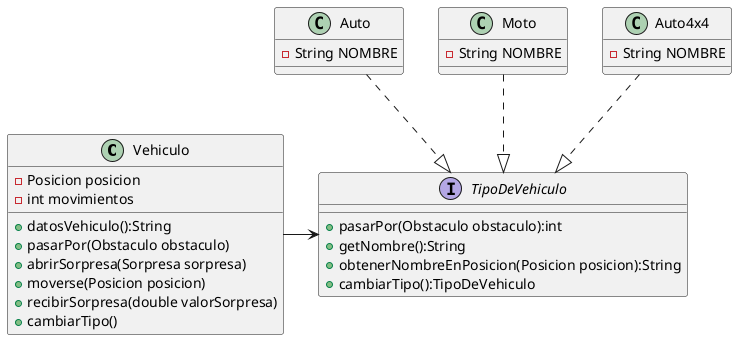@startuml
'https://plantuml.com/class-diagram

class Vehiculo
{
    -Posicion posicion
    -int movimientos
    + datosVehiculo():String
    + pasarPor(Obstaculo obstaculo)
    +abrirSorpresa(Sorpresa sorpresa)
    +moverse(Posicion posicion)
    +recibirSorpresa(double valorSorpresa)
    +cambiarTipo()
}
interface TipoDeVehiculo
{
    +pasarPor(Obstaculo obstaculo):int
    +getNombre():String
    +obtenerNombreEnPosicion(Posicion posicion):String
    +cambiarTipo():TipoDeVehiculo
}

class Auto
{
- String NOMBRE
}

class Moto{
- String NOMBRE
}

class Auto4x4
{
- String NOMBRE
}

Vehiculo -> TipoDeVehiculo
Auto ..|> TipoDeVehiculo
Moto ..|> TipoDeVehiculo
Auto4x4 ..|> TipoDeVehiculo

@enduml